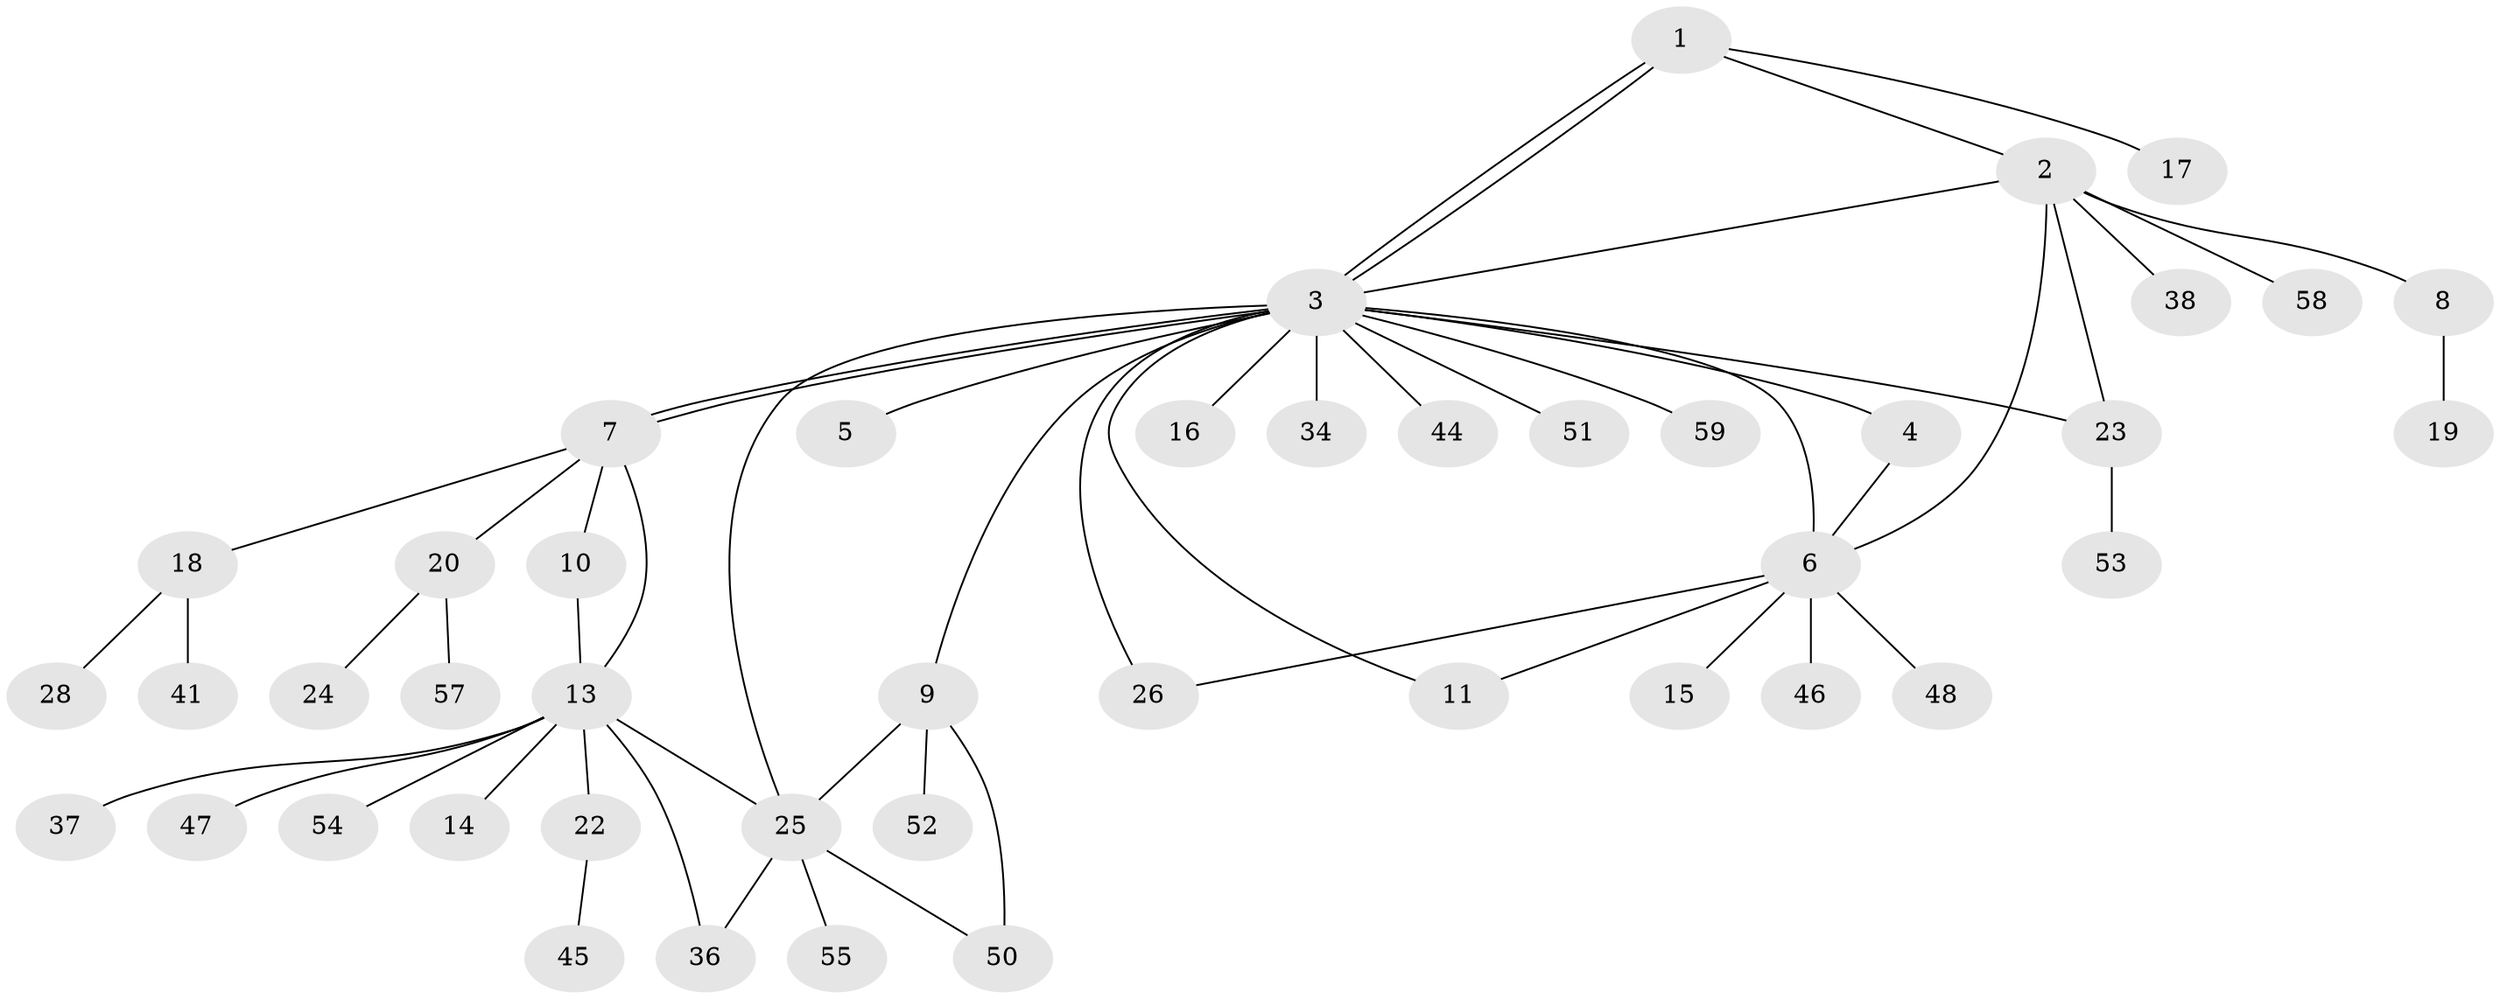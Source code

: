 // Generated by graph-tools (version 1.1) at 2025/23/03/03/25 07:23:54]
// undirected, 44 vertices, 56 edges
graph export_dot {
graph [start="1"]
  node [color=gray90,style=filled];
  1 [super="+35"];
  2 [super="+39"];
  3 [super="+27"];
  4 [super="+30"];
  5;
  6 [super="+43"];
  7 [super="+12"];
  8;
  9 [super="+42"];
  10;
  11;
  13 [super="+21"];
  14;
  15;
  16;
  17;
  18 [super="+29"];
  19;
  20 [super="+33"];
  22 [super="+56"];
  23 [super="+40"];
  24;
  25 [super="+31"];
  26 [super="+32"];
  28;
  34;
  36 [super="+49"];
  37;
  38;
  41;
  44;
  45;
  46;
  47;
  48;
  50;
  51;
  52;
  53;
  54;
  55;
  57;
  58;
  59;
  1 -- 2;
  1 -- 3;
  1 -- 3;
  1 -- 17;
  2 -- 3;
  2 -- 8;
  2 -- 23;
  2 -- 38;
  2 -- 58;
  2 -- 6;
  3 -- 4;
  3 -- 5;
  3 -- 7;
  3 -- 7;
  3 -- 9;
  3 -- 11;
  3 -- 16;
  3 -- 23;
  3 -- 25 [weight=2];
  3 -- 26;
  3 -- 34;
  3 -- 44;
  3 -- 51;
  3 -- 59;
  3 -- 6;
  4 -- 6;
  6 -- 15;
  6 -- 48;
  6 -- 26;
  6 -- 11;
  6 -- 46;
  7 -- 10;
  7 -- 18;
  7 -- 20;
  7 -- 13;
  8 -- 19;
  9 -- 50;
  9 -- 25;
  9 -- 52;
  10 -- 13;
  13 -- 14;
  13 -- 22;
  13 -- 37;
  13 -- 47;
  13 -- 54;
  13 -- 25;
  13 -- 36;
  18 -- 28;
  18 -- 41;
  20 -- 24;
  20 -- 57;
  22 -- 45;
  23 -- 53;
  25 -- 50;
  25 -- 36;
  25 -- 55;
}

